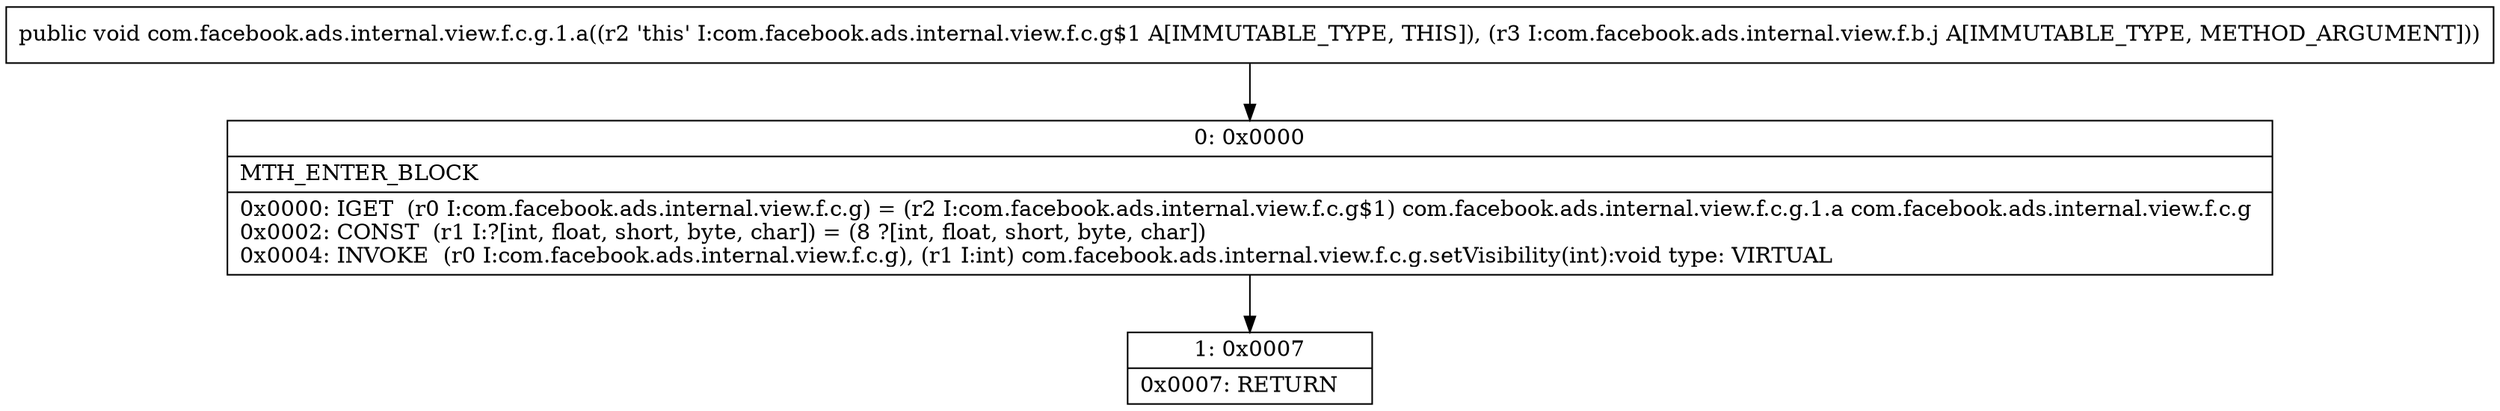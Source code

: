 digraph "CFG forcom.facebook.ads.internal.view.f.c.g.1.a(Lcom\/facebook\/ads\/internal\/view\/f\/b\/j;)V" {
Node_0 [shape=record,label="{0\:\ 0x0000|MTH_ENTER_BLOCK\l|0x0000: IGET  (r0 I:com.facebook.ads.internal.view.f.c.g) = (r2 I:com.facebook.ads.internal.view.f.c.g$1) com.facebook.ads.internal.view.f.c.g.1.a com.facebook.ads.internal.view.f.c.g \l0x0002: CONST  (r1 I:?[int, float, short, byte, char]) = (8 ?[int, float, short, byte, char]) \l0x0004: INVOKE  (r0 I:com.facebook.ads.internal.view.f.c.g), (r1 I:int) com.facebook.ads.internal.view.f.c.g.setVisibility(int):void type: VIRTUAL \l}"];
Node_1 [shape=record,label="{1\:\ 0x0007|0x0007: RETURN   \l}"];
MethodNode[shape=record,label="{public void com.facebook.ads.internal.view.f.c.g.1.a((r2 'this' I:com.facebook.ads.internal.view.f.c.g$1 A[IMMUTABLE_TYPE, THIS]), (r3 I:com.facebook.ads.internal.view.f.b.j A[IMMUTABLE_TYPE, METHOD_ARGUMENT])) }"];
MethodNode -> Node_0;
Node_0 -> Node_1;
}

